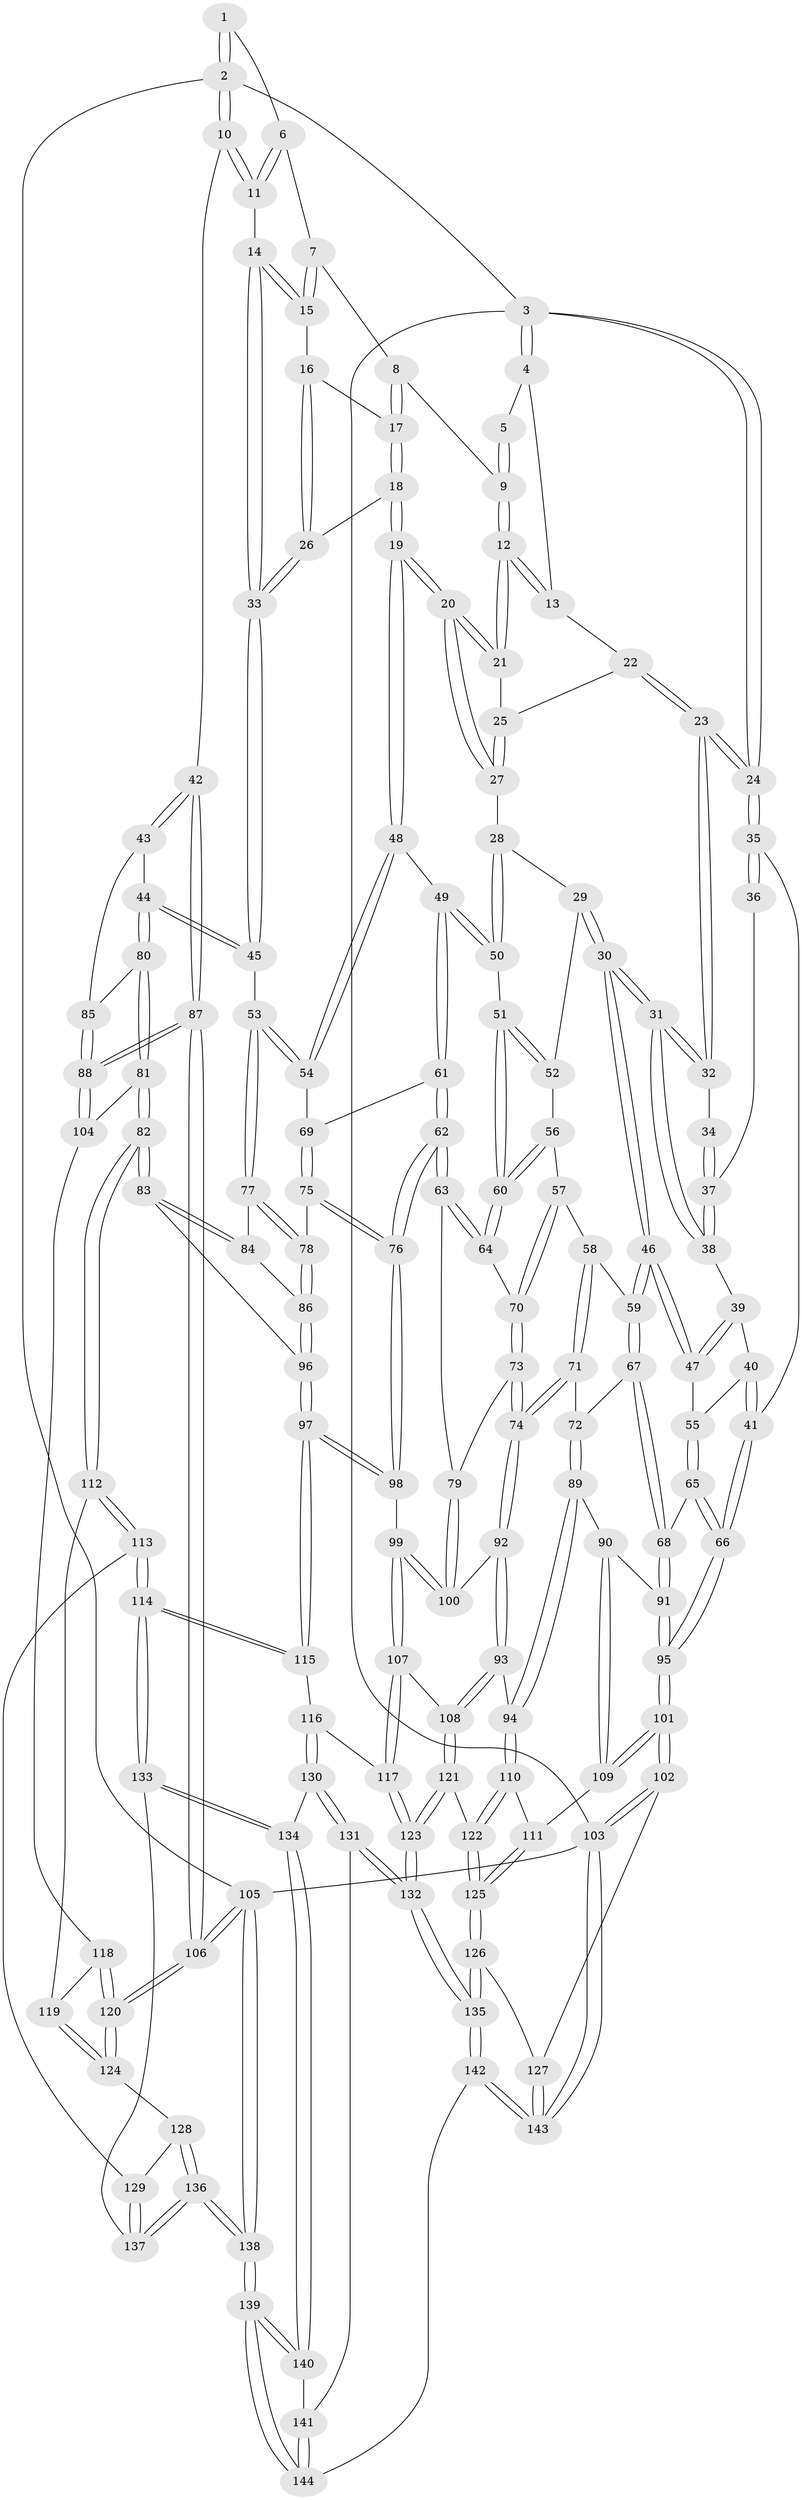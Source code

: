 // coarse degree distribution, {4: 0.4069767441860465, 6: 0.08139534883720931, 5: 0.3372093023255814, 3: 0.1744186046511628}
// Generated by graph-tools (version 1.1) at 2025/42/03/06/25 10:42:27]
// undirected, 144 vertices, 357 edges
graph export_dot {
graph [start="1"]
  node [color=gray90,style=filled];
  1 [pos="+0.8036188770532792+0"];
  2 [pos="+1+0"];
  3 [pos="+0+0"];
  4 [pos="+0.36585636275872213+0"];
  5 [pos="+0.621645809801223+0"];
  6 [pos="+0.8034722337151016+0"];
  7 [pos="+0.7595148803037283+0"];
  8 [pos="+0.7492550536288792+0"];
  9 [pos="+0.5987342527352686+0.07608261409563799"];
  10 [pos="+1+0.2115257720754951"];
  11 [pos="+0.9654710687573759+0.149940663816904"];
  12 [pos="+0.5691173698027803+0.09982913227283159"];
  13 [pos="+0.37000670658857066+0"];
  14 [pos="+0.9150827001908488+0.1776013539013889"];
  15 [pos="+0.8768558120687114+0.1685634336807023"];
  16 [pos="+0.8219736848915293+0.1605398449305848"];
  17 [pos="+0.7422824793113709+0.10694655539031143"];
  18 [pos="+0.6569812977712047+0.21301223509388897"];
  19 [pos="+0.6172357705532944+0.22193815109457954"];
  20 [pos="+0.6091896980457164+0.21362802423861124"];
  21 [pos="+0.5795698224446691+0.15962665965352116"];
  22 [pos="+0.3649561141474949+0"];
  23 [pos="+0.21419604306682236+0.14463200552335184"];
  24 [pos="+0+0"];
  25 [pos="+0.41370784205183886+0.1508101960428498"];
  26 [pos="+0.7564735960553457+0.2656607582733332"];
  27 [pos="+0.398028077043649+0.22494937948401467"];
  28 [pos="+0.3932673804683367+0.23232356973456444"];
  29 [pos="+0.380234296105957+0.24143996678433638"];
  30 [pos="+0.2519770387424584+0.2689146785202404"];
  31 [pos="+0.24989080744896905+0.265392545780949"];
  32 [pos="+0.21400057062578742+0.1453516960931007"];
  33 [pos="+0.8320190520842602+0.34530318873553195"];
  34 [pos="+0.18238876814990224+0.14864103661441927"];
  35 [pos="+0+0"];
  36 [pos="+0+0.09986794436159331"];
  37 [pos="+0.06280321551433554+0.21790315217372602"];
  38 [pos="+0.06929005721215117+0.24872871336736396"];
  39 [pos="+0.06805776124237647+0.2514723542804686"];
  40 [pos="+0.0036502666590925723+0.30144004432166416"];
  41 [pos="+0+0.3374937838959962"];
  42 [pos="+1+0.32777763957008665"];
  43 [pos="+0.9862898135695591+0.3828234904396675"];
  44 [pos="+0.8778928924736503+0.38110293028470255"];
  45 [pos="+0.8340884472942576+0.3571515656012039"];
  46 [pos="+0.2438331474416488+0.3094072927447779"];
  47 [pos="+0.10287909541359642+0.3312864350071374"];
  48 [pos="+0.6151739513211373+0.22847267842609584"];
  49 [pos="+0.5663971419851344+0.3165097825638862"];
  50 [pos="+0.5222009688249847+0.3226542886012387"];
  51 [pos="+0.4903810368442053+0.3461915081590132"];
  52 [pos="+0.409949185923732+0.32647061303779706"];
  53 [pos="+0.7847146282985683+0.3934688779007378"];
  54 [pos="+0.7198921955727957+0.39489726258020413"];
  55 [pos="+0.07873880814914652+0.35475541655327925"];
  56 [pos="+0.40516415239345277+0.34631292560300564"];
  57 [pos="+0.333613972433723+0.39396075057020125"];
  58 [pos="+0.3124191792623663+0.3926619279677382"];
  59 [pos="+0.24851749387520924+0.3458664908966272"];
  60 [pos="+0.44907745685696376+0.41383818651715054"];
  61 [pos="+0.5869146174257427+0.3813724683334888"];
  62 [pos="+0.5396512997637545+0.49163943173473645"];
  63 [pos="+0.5296328205645174+0.48910233978674744"];
  64 [pos="+0.4482833653618678+0.41807194340840403"];
  65 [pos="+0.07471206414451542+0.38044573851886576"];
  66 [pos="+0+0.40145961601133645"];
  67 [pos="+0.18935035119418123+0.44074403457216016"];
  68 [pos="+0.11392254530285985+0.4712344034985931"];
  69 [pos="+0.6796339999085961+0.41083533184424276"];
  70 [pos="+0.41605754362139674+0.4296650577019425"];
  71 [pos="+0.3285650199117249+0.4910150724612687"];
  72 [pos="+0.23502410119590086+0.5003136801293442"];
  73 [pos="+0.37467950717277027+0.5370996975699965"];
  74 [pos="+0.3710719374236225+0.5402917472929727"];
  75 [pos="+0.6566534851109338+0.5104569854671586"];
  76 [pos="+0.5708027238333782+0.5379014796346953"];
  77 [pos="+0.7686862784732044+0.4779117498270486"];
  78 [pos="+0.6643650537851997+0.5132207195497428"];
  79 [pos="+0.4809811373959317+0.508127415270776"];
  80 [pos="+0.8880373001931487+0.5367390876958399"];
  81 [pos="+0.8609249760175212+0.5919701770598905"];
  82 [pos="+0.8478613100063188+0.6001091712102321"];
  83 [pos="+0.8361369169171262+0.5922325625503412"];
  84 [pos="+0.7742076653732167+0.4958760451457782"];
  85 [pos="+0.9597450196792171+0.517228685266322"];
  86 [pos="+0.7087675899586701+0.5608982527463455"];
  87 [pos="+1+0.6213109408775122"];
  88 [pos="+1+0.6133094468612225"];
  89 [pos="+0.24656212092885474+0.5927577642038808"];
  90 [pos="+0.14015903114234401+0.6015748131290918"];
  91 [pos="+0.08955766223240326+0.502296296432689"];
  92 [pos="+0.3687802580570452+0.5528340620626658"];
  93 [pos="+0.31653768639036756+0.6329913993326873"];
  94 [pos="+0.31187189639372737+0.6332527644208996"];
  95 [pos="+0+0.5371415822001244"];
  96 [pos="+0.7171461184079387+0.581224749994296"];
  97 [pos="+0.6364598345106597+0.6995006830423324"];
  98 [pos="+0.5655186729068389+0.6014814574934653"];
  99 [pos="+0.49975494675501514+0.6218223103477375"];
  100 [pos="+0.4497748291231953+0.5889984785035713"];
  101 [pos="+0+0.7547644782653934"];
  102 [pos="+0+0.7969791932546758"];
  103 [pos="+0+1"];
  104 [pos="+1+0.6236845324357017"];
  105 [pos="+1+1"];
  106 [pos="+1+1"];
  107 [pos="+0.43902120272827916+0.6862108056485009"];
  108 [pos="+0.3801623797806568+0.6981408276090092"];
  109 [pos="+0.1009283417590687+0.7071587000646842"];
  110 [pos="+0.26250409712661005+0.687951459672746"];
  111 [pos="+0.12769204477584623+0.7267396484312518"];
  112 [pos="+0.8251336330170927+0.7083125305046607"];
  113 [pos="+0.756818336662411+0.7460389301080028"];
  114 [pos="+0.7184815723256098+0.7632930260251979"];
  115 [pos="+0.6389142066616534+0.7078068136817686"];
  116 [pos="+0.5678353630835998+0.7517883953651731"];
  117 [pos="+0.5242260659752801+0.7577071868118662"];
  118 [pos="+0.9443988233811235+0.691089024566706"];
  119 [pos="+0.8328891784554914+0.7124743100164251"];
  120 [pos="+1+0.8519532341058288"];
  121 [pos="+0.37646050798167424+0.767359133957901"];
  122 [pos="+0.2623825116630732+0.782163585395184"];
  123 [pos="+0.4127714465180846+0.8665417513142941"];
  124 [pos="+0.913902719107424+0.784668788329706"];
  125 [pos="+0.1977662466894209+0.8627035023058373"];
  126 [pos="+0.19776718023378645+0.8627255980599229"];
  127 [pos="+0.1649845879287536+0.8882053978231044"];
  128 [pos="+0.8699367901834132+0.84314063670719"];
  129 [pos="+0.8477934641725942+0.8363885602692369"];
  130 [pos="+0.5573965628381754+0.8645755880524817"];
  131 [pos="+0.5113673050155322+0.9045541082827535"];
  132 [pos="+0.4063833189440075+0.9525614367804708"];
  133 [pos="+0.7162784312179575+0.8265818251268247"];
  134 [pos="+0.6878937441715604+0.869798579312459"];
  135 [pos="+0.397876921836044+0.9697563372725222"];
  136 [pos="+0.8517817065539018+0.9387579448366346"];
  137 [pos="+0.7972029698704705+0.888918078209338"];
  138 [pos="+1+1"];
  139 [pos="+0.9313802022737321+1"];
  140 [pos="+0.6865024844117851+0.8757257137657813"];
  141 [pos="+0.6451389834141438+0.9368176010197958"];
  142 [pos="+0.4197637081146921+1"];
  143 [pos="+0+1"];
  144 [pos="+0.5821614900887592+1"];
  1 -- 2;
  1 -- 2;
  1 -- 6;
  2 -- 3;
  2 -- 10;
  2 -- 10;
  2 -- 105;
  3 -- 4;
  3 -- 4;
  3 -- 24;
  3 -- 24;
  3 -- 103;
  4 -- 5;
  4 -- 13;
  5 -- 9;
  5 -- 9;
  6 -- 7;
  6 -- 11;
  6 -- 11;
  7 -- 8;
  7 -- 15;
  7 -- 15;
  8 -- 9;
  8 -- 17;
  8 -- 17;
  9 -- 12;
  9 -- 12;
  10 -- 11;
  10 -- 11;
  10 -- 42;
  11 -- 14;
  12 -- 13;
  12 -- 13;
  12 -- 21;
  12 -- 21;
  13 -- 22;
  14 -- 15;
  14 -- 15;
  14 -- 33;
  14 -- 33;
  15 -- 16;
  16 -- 17;
  16 -- 26;
  16 -- 26;
  17 -- 18;
  17 -- 18;
  18 -- 19;
  18 -- 19;
  18 -- 26;
  19 -- 20;
  19 -- 20;
  19 -- 48;
  19 -- 48;
  20 -- 21;
  20 -- 21;
  20 -- 27;
  20 -- 27;
  21 -- 25;
  22 -- 23;
  22 -- 23;
  22 -- 25;
  23 -- 24;
  23 -- 24;
  23 -- 32;
  23 -- 32;
  24 -- 35;
  24 -- 35;
  25 -- 27;
  25 -- 27;
  26 -- 33;
  26 -- 33;
  27 -- 28;
  28 -- 29;
  28 -- 50;
  28 -- 50;
  29 -- 30;
  29 -- 30;
  29 -- 52;
  30 -- 31;
  30 -- 31;
  30 -- 46;
  30 -- 46;
  31 -- 32;
  31 -- 32;
  31 -- 38;
  31 -- 38;
  32 -- 34;
  33 -- 45;
  33 -- 45;
  34 -- 37;
  34 -- 37;
  35 -- 36;
  35 -- 36;
  35 -- 41;
  36 -- 37;
  37 -- 38;
  37 -- 38;
  38 -- 39;
  39 -- 40;
  39 -- 47;
  39 -- 47;
  40 -- 41;
  40 -- 41;
  40 -- 55;
  41 -- 66;
  41 -- 66;
  42 -- 43;
  42 -- 43;
  42 -- 87;
  42 -- 87;
  43 -- 44;
  43 -- 85;
  44 -- 45;
  44 -- 45;
  44 -- 80;
  44 -- 80;
  45 -- 53;
  46 -- 47;
  46 -- 47;
  46 -- 59;
  46 -- 59;
  47 -- 55;
  48 -- 49;
  48 -- 54;
  48 -- 54;
  49 -- 50;
  49 -- 50;
  49 -- 61;
  49 -- 61;
  50 -- 51;
  51 -- 52;
  51 -- 52;
  51 -- 60;
  51 -- 60;
  52 -- 56;
  53 -- 54;
  53 -- 54;
  53 -- 77;
  53 -- 77;
  54 -- 69;
  55 -- 65;
  55 -- 65;
  56 -- 57;
  56 -- 60;
  56 -- 60;
  57 -- 58;
  57 -- 70;
  57 -- 70;
  58 -- 59;
  58 -- 71;
  58 -- 71;
  59 -- 67;
  59 -- 67;
  60 -- 64;
  60 -- 64;
  61 -- 62;
  61 -- 62;
  61 -- 69;
  62 -- 63;
  62 -- 63;
  62 -- 76;
  62 -- 76;
  63 -- 64;
  63 -- 64;
  63 -- 79;
  64 -- 70;
  65 -- 66;
  65 -- 66;
  65 -- 68;
  66 -- 95;
  66 -- 95;
  67 -- 68;
  67 -- 68;
  67 -- 72;
  68 -- 91;
  68 -- 91;
  69 -- 75;
  69 -- 75;
  70 -- 73;
  70 -- 73;
  71 -- 72;
  71 -- 74;
  71 -- 74;
  72 -- 89;
  72 -- 89;
  73 -- 74;
  73 -- 74;
  73 -- 79;
  74 -- 92;
  74 -- 92;
  75 -- 76;
  75 -- 76;
  75 -- 78;
  76 -- 98;
  76 -- 98;
  77 -- 78;
  77 -- 78;
  77 -- 84;
  78 -- 86;
  78 -- 86;
  79 -- 100;
  79 -- 100;
  80 -- 81;
  80 -- 81;
  80 -- 85;
  81 -- 82;
  81 -- 82;
  81 -- 104;
  82 -- 83;
  82 -- 83;
  82 -- 112;
  82 -- 112;
  83 -- 84;
  83 -- 84;
  83 -- 96;
  84 -- 86;
  85 -- 88;
  85 -- 88;
  86 -- 96;
  86 -- 96;
  87 -- 88;
  87 -- 88;
  87 -- 106;
  87 -- 106;
  88 -- 104;
  88 -- 104;
  89 -- 90;
  89 -- 94;
  89 -- 94;
  90 -- 91;
  90 -- 109;
  90 -- 109;
  91 -- 95;
  91 -- 95;
  92 -- 93;
  92 -- 93;
  92 -- 100;
  93 -- 94;
  93 -- 108;
  93 -- 108;
  94 -- 110;
  94 -- 110;
  95 -- 101;
  95 -- 101;
  96 -- 97;
  96 -- 97;
  97 -- 98;
  97 -- 98;
  97 -- 115;
  97 -- 115;
  98 -- 99;
  99 -- 100;
  99 -- 100;
  99 -- 107;
  99 -- 107;
  101 -- 102;
  101 -- 102;
  101 -- 109;
  101 -- 109;
  102 -- 103;
  102 -- 103;
  102 -- 127;
  103 -- 143;
  103 -- 143;
  103 -- 105;
  104 -- 118;
  105 -- 106;
  105 -- 106;
  105 -- 138;
  105 -- 138;
  106 -- 120;
  106 -- 120;
  107 -- 108;
  107 -- 117;
  107 -- 117;
  108 -- 121;
  108 -- 121;
  109 -- 111;
  110 -- 111;
  110 -- 122;
  110 -- 122;
  111 -- 125;
  111 -- 125;
  112 -- 113;
  112 -- 113;
  112 -- 119;
  113 -- 114;
  113 -- 114;
  113 -- 129;
  114 -- 115;
  114 -- 115;
  114 -- 133;
  114 -- 133;
  115 -- 116;
  116 -- 117;
  116 -- 130;
  116 -- 130;
  117 -- 123;
  117 -- 123;
  118 -- 119;
  118 -- 120;
  118 -- 120;
  119 -- 124;
  119 -- 124;
  120 -- 124;
  120 -- 124;
  121 -- 122;
  121 -- 123;
  121 -- 123;
  122 -- 125;
  122 -- 125;
  123 -- 132;
  123 -- 132;
  124 -- 128;
  125 -- 126;
  125 -- 126;
  126 -- 127;
  126 -- 135;
  126 -- 135;
  127 -- 143;
  127 -- 143;
  128 -- 129;
  128 -- 136;
  128 -- 136;
  129 -- 137;
  129 -- 137;
  130 -- 131;
  130 -- 131;
  130 -- 134;
  131 -- 132;
  131 -- 132;
  131 -- 141;
  132 -- 135;
  132 -- 135;
  133 -- 134;
  133 -- 134;
  133 -- 137;
  134 -- 140;
  134 -- 140;
  135 -- 142;
  135 -- 142;
  136 -- 137;
  136 -- 137;
  136 -- 138;
  136 -- 138;
  138 -- 139;
  138 -- 139;
  139 -- 140;
  139 -- 140;
  139 -- 144;
  139 -- 144;
  140 -- 141;
  141 -- 144;
  141 -- 144;
  142 -- 143;
  142 -- 143;
  142 -- 144;
}

